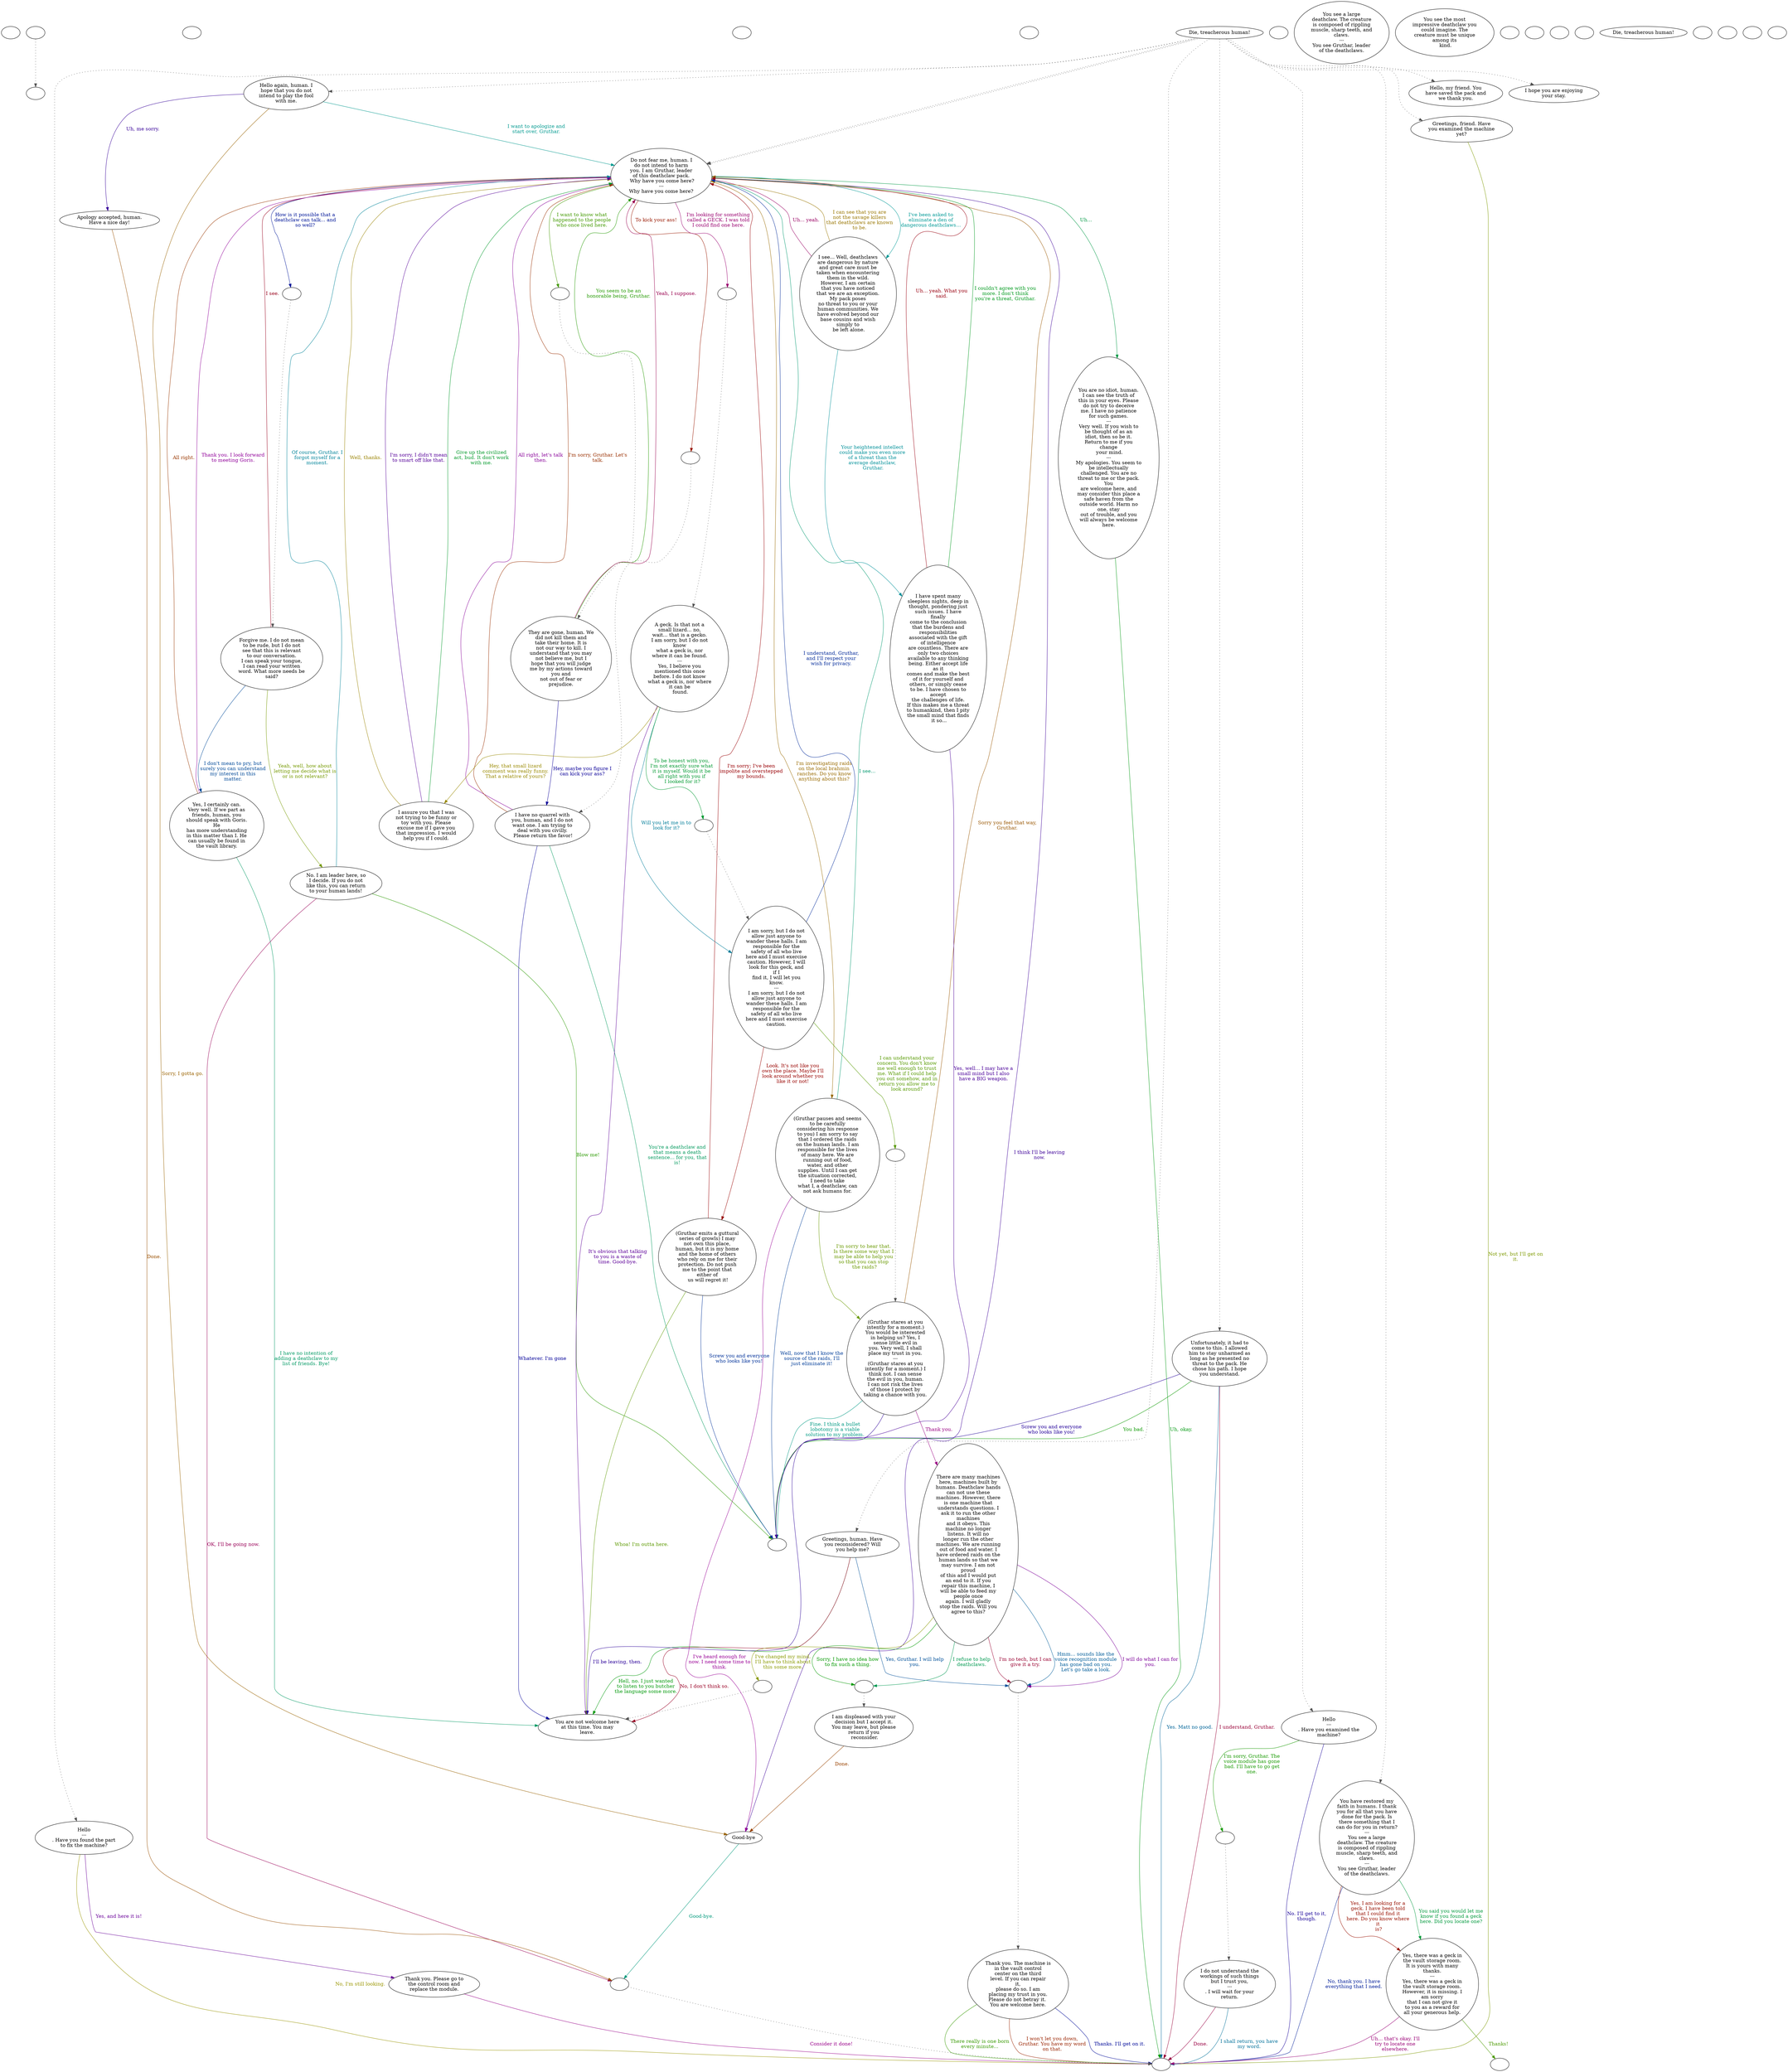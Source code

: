 digraph ocgrutha {
  "checkPartyMembersNearDoor" [style=filled       fillcolor="#FFFFFF"       color="#000000"]
  "checkPartyMembersNearDoor" [label=""]
  "old_pickup_p_proc" [style=filled       fillcolor="#FFFFFF"       color="#000000"]
  "old_pickup_p_proc" [label=""]
  "pickup_p_proc" [style=filled       fillcolor="#FFFFFF"       color="#000000"]
  "pickup_p_proc" -> "old_pickup_p_proc" [style=dotted color="#555555"]
  "pickup_p_proc" [label=""]
  "getTimeBit" [style=filled       fillcolor="#FFFFFF"       color="#000000"]
  "getTimeBit" [label=""]
  "start" [style=filled       fillcolor="#FFFFFF"       color="#000000"]
  "start" [label=""]
  "critter_p_proc" [style=filled       fillcolor="#FFFFFF"       color="#000000"]
  "critter_p_proc" [label=""]
  "talk_p_proc" [style=filled       fillcolor="#FFFFFF"       color="#000000"]
  "talk_p_proc" -> "Node034" [style=dotted color="#555555"]
  "talk_p_proc" -> "Node001" [style=dotted color="#555555"]
  "talk_p_proc" -> "Node015" [style=dotted color="#555555"]
  "talk_p_proc" -> "Node017" [style=dotted color="#555555"]
  "talk_p_proc" -> "Node018" [style=dotted color="#555555"]
  "talk_p_proc" -> "Node020" [style=dotted color="#555555"]
  "talk_p_proc" -> "Node021" [style=dotted color="#555555"]
  "talk_p_proc" -> "Node022" [style=dotted color="#555555"]
  "talk_p_proc" -> "Node023" [style=dotted color="#555555"]
  "talk_p_proc" -> "Node033" [style=dotted color="#555555"]
  "talk_p_proc" -> "Node001" [style=dotted color="#555555"]
  "talk_p_proc" [label="Die, treacherous human!"]
  "destroy_p_proc" [style=filled       fillcolor="#FFFFFF"       color="#000000"]
  "destroy_p_proc" [label=""]
  "look_at_p_proc" [style=filled       fillcolor="#FFFFFF"       color="#000000"]
  "look_at_p_proc" [label="You see a large\ndeathclaw. The creature\nis composed of rippling\nmuscle, sharp teeth, and\nclaws.\n---\nYou see Gruthar, leader\nof the deathclaws."]
  "description_p_proc" [style=filled       fillcolor="#FFFFFF"       color="#000000"]
  "description_p_proc" [label="You see the most\nimpressive deathclaw you\ncould imagine. The\ncreature must be unique\namong its\n kind."]
  "use_skill_on_p_proc" [style=filled       fillcolor="#FFFFFF"       color="#000000"]
  "use_skill_on_p_proc" [label=""]
  "damage_p_proc" [style=filled       fillcolor="#FFFFFF"       color="#000000"]
  "damage_p_proc" [label=""]
  "map_enter_p_proc" [style=filled       fillcolor="#FFFFFF"       color="#000000"]
  "map_enter_p_proc" [label=""]
  "push_p_proc" [style=filled       fillcolor="#FFFFFF"       color="#000000"]
  "push_p_proc" [label=""]
  "Node998" [style=filled       fillcolor="#FFFFFF"       color="#000000"]
  "Node998" [label=""]
  "Node999" [style=filled       fillcolor="#FFFFFF"       color="#000000"]
  "Node999" [label=""]
  "Node001" [style=filled       fillcolor="#FFFFFF"       color="#000000"]
  "Node001" [label="Do not fear me, human. I\ndo not intend to harm\nyou. I am Gruthar, leader\nof this deathclaw pack.\n Why have you come here?\n---\nWhy have you come here?"]
  "Node001" -> "Node002" [label="Uh..." color="#009944" fontcolor="#009944"]
  "Node001" -> "Node025a" [label="To kick your ass!" color="#991700" fontcolor="#991700"]
  "Node001" -> "Node003a" [label="How is it possible that a\ndeathclaw can talk... and\nso well?" color="#001699" fontcolor="#001699"]
  "Node001" -> "Node005a" [label="I want to know what\nhappened to the people\nwho once lived here." color="#429900" fontcolor="#429900"]
  "Node001" -> "Node006a" [label="I'm looking for something\ncalled a GECK. I was told\nI could find one here." color="#99006F" fontcolor="#99006F"]
  "Node001" -> "Node011" [label="I've been asked to\neliminate a den of\ndangerous deathclaws..." color="#009996" fontcolor="#009996"]
  "Node001" -> "Node013" [label="I'm investigating raids\non the local brahmin\nranches. Do you know\nanything about this?" color="#996A00" fontcolor="#996A00"]
  "Node001" -> "Node031" [label="I think I'll be leaving\nnow." color="#3D0099" fontcolor="#3D0099"]
  "Node002" [style=filled       fillcolor="#FFFFFF"       color="#000000"]
  "Node002" [label="You are no idiot, human.\nI can see the truth of\nthis in your eyes. Please\ndo not try to deceive\nme. I have no patience\nfor such games.\n---\nVery well. If you wish to\nbe thought of as an\nidiot, then so be it.\nReturn to me if you\nchange\n your mind.\n---\nMy apologies. You seem to\nbe intellectually\nchallenged. You are no\nthreat to me or the pack.\nYou\nare welcome here, and\nmay consider this place a\nsafe haven from the\noutside world. Harm no\none, stay\nout of trouble, and you\nwill always be welcome\nhere."]
  "Node002" -> "Node999" [label="Uh, okay." color="#009910" fontcolor="#009910"]
  "Node003" [style=filled       fillcolor="#FFFFFF"       color="#000000"]
  "Node003" [label="Forgive me. I do not mean\nto be rude, but I do not\nsee that this is relevant\nto our conversation.\nI can speak your tongue,\nI can read your written\nword. What more needs be\nsaid?"]
  "Node003" -> "Node001" [label="I see." color="#99001C" fontcolor="#99001C"]
  "Node003" -> "Node004" [label="I don't mean to pry, but\nsurely you can understand\nmy interest in this\nmatter." color="#004999" fontcolor="#004999"]
  "Node003" -> "Node026" [label="Yeah, well, how about\nletting me decide what is\nor is not relevant?" color="#759900" fontcolor="#759900"]
  "Node004" [style=filled       fillcolor="#FFFFFF"       color="#000000"]
  "Node004" [label="Yes, I certainly can.\nVery well. If we part as\nfriends, human, you\nshould speak with Goris.\nHe\nhas more understanding\nin this matter than I. He\ncan usually be found in\nthe vault library."]
  "Node004" -> "Node001" [label="Thank you. I look forward\nto meeting Goris." color="#900099" fontcolor="#900099"]
  "Node004" -> "Node030" [label="I have no intention of\nadding a deathclaw to my\nlist of friends. Bye!" color="#009963" fontcolor="#009963"]
  "Node004" -> "Node001" [label="All right." color="#993700" fontcolor="#993700"]
  "Node005" [style=filled       fillcolor="#FFFFFF"       color="#000000"]
  "Node005" [label="They are gone, human. We\ndid not kill them and\ntake their home. It is\nnot our way to kill. I\nunderstand that you may\nnot believe me, but I\nhope that you will judge\nme by my actions toward\nyou and\nnot out of fear or\nprejudice."]
  "Node005" -> "Node025" [label="Hey, maybe you figure I\ncan kick your ass?" color="#0A0099" fontcolor="#0A0099"]
  "Node005" -> "Node001" [label="You seem to be an\nhonorable being, Gruthar." color="#239900" fontcolor="#239900"]
  "Node005" -> "Node001" [label="Yeah, I suppose." color="#99004F" fontcolor="#99004F"]
  "Node006" [style=filled       fillcolor="#FFFFFF"       color="#000000"]
  "Node006" [label="A geck. Is that not a\nsmall lizard... no,\nwait... that is a gecko.\nI am sorry, but I do not\nknow\nwhat a geck is, nor\nwhere it can be found.\n---\nYes, I believe you\nmentioned this once\nbefore. I do not know\nwhat a geck is, nor where\nit can be\n found."]
  "Node006" -> "Node007" [label="Will you let me in to\nlook for it?" color="#007C99" fontcolor="#007C99"]
  "Node006" -> "Node027" [label="Hey, that small lizard\ncomment was really funny.\nThat a relative of yours?" color="#998900" fontcolor="#998900"]
  "Node006" -> "Node030" [label="It's obvious that talking\nto you is a waste of\ntime. Good-bye." color="#5D0099" fontcolor="#5D0099"]
  "Node006" -> "Node007a" [label="To be honest with you,\nI'm not exactly sure what\nit is myself. Would it be\nall right with you if\n I looked for it?" color="#009930" fontcolor="#009930"]
  "Node007" [style=filled       fillcolor="#FFFFFF"       color="#000000"]
  "Node007" [label="I am sorry, but I do not\nallow just anyone to\nwander these halls. I am\nresponsible for the\nsafety of all who live\nhere and I must exercise\ncaution. However, I will\nlook for this geck, and\nif I\nfind it, I will let you\nknow.\n---\nI am sorry, but I do not\nallow just anyone to\nwander these halls. I am\nresponsible for the\nsafety of all who live\nhere and I must exercise\ncaution."]
  "Node007" -> "Node028" [label="Look. It's not like you\nown the place. Maybe I'll\nlook around whether you\nlike it or not!" color="#990300" fontcolor="#990300"]
  "Node007" -> "Node001" [label="I understand, Gruthar,\nand I'll respect your\nwish for privacy." color="#002999" fontcolor="#002999"]
  "Node007" -> "Node008a" [label="I can understand your\nconcern. You don't know\nme well enough to trust\nme. What if I could help\nyou out somehow, and in\nreturn you allow me to\nlook around?" color="#569900" fontcolor="#569900"]
  "Node008" [style=filled       fillcolor="#FFFFFF"       color="#000000"]
  "Node008" [label="(Gruthar stares at you\nintently for a moment.)\nYou would be interested\nin helping us? Yes, I\nsense little evil in\nyou. Very well, I shall\nplace my trust in you.\n---\n(Gruthar stares at you\nintently for a moment.) I\nthink not. I can sense\nthe evil in you, human.\nI can not risk the lives\nof those I protect by\ntaking a chance with you."]
  "Node008" -> "Node009" [label="Thank you." color="#990082" fontcolor="#990082"]
  "Node008" -> "Node998" [label="Fine. I think a bullet\nlobotomy is a viable\nsolution to my problem." color="#009983" fontcolor="#009983"]
  "Node008" -> "Node001" [label="Sorry you feel that way,\nGruthar." color="#995600" fontcolor="#995600"]
  "Node008" -> "Node030" [label="I'll be leaving, then." color="#2A0099" fontcolor="#2A0099"]
  "Node009" [style=filled       fillcolor="#FFFFFF"       color="#000000"]
  "Node009" [label="There are many machines\nhere, machines built by\nhumans. Deathclaw hands\ncan not use these\nmachines. However, there\nis one machine that\nunderstands questions. I\nask it to run the other\nmachines\nand it obeys. This\nmachine no longer\nlistens. It will no\nlonger run the other\nmachines. We are running\nout of food and water. I\nhave ordered raids on the\nhuman lands so that we\nmay survive. I am not\nproud\nof this and I would put\nan end to it. If you\nrepair this machine, I\nwill be able to feed my\npeople once\nagain. I will gladly\nstop the raids. Will you\nagree to this?"]
  "Node009" -> "Node014a" [label="Sorry, I have no idea how\nto fix such a thing." color="#039900" fontcolor="#039900"]
  "Node009" -> "Node010a" [label="I'm no tech, but I can\ngive it a try." color="#990030" fontcolor="#990030"]
  "Node009" -> "Node010a" [label="Hmm... sounds like the\nvoice recognition module\nhas gone bad on you.\nLet's go take a look." color="#005C99" fontcolor="#005C99"]
  "Node009" -> "Node031a" [label="I've changed my mind.\nI'll have to think about\nthis some more." color="#899900" fontcolor="#899900"]
  "Node009" -> "Node010a" [label="I will do what I can for\nyou." color="#7C0099" fontcolor="#7C0099"]
  "Node009" -> "Node014a" [label="I refuse to help\ndeathclaws." color="#009950" fontcolor="#009950"]
  "Node010" [style=filled       fillcolor="#FFFFFF"       color="#000000"]
  "Node010" [label="Thank you. The machine is\nin the vault control\ncenter on the third\nlevel. If you can repair\nit,\nplease do so. I am\nplacing my trust in you.\nPlease do not betray it. \nYou are welcome here."]
  "Node010" -> "Node999" [label="I won't let you down,\nGruthar. You have my word\non that." color="#992300" fontcolor="#992300"]
  "Node010" -> "Node999" [label="Thanks. I'll get on it." color="#000A99" fontcolor="#000A99"]
  "Node010" -> "Node999" [label="There really is one born\nevery minute..." color="#369900" fontcolor="#369900"]
  "Node011" [style=filled       fillcolor="#FFFFFF"       color="#000000"]
  "Node011" [label="I see... Well, deathclaws\nare dangerous by nature\nand great care must be\ntaken when encountering\nthem in the wild.\nHowever, I am certain\nthat you have noticed\nthat we are an exception.\nMy pack poses\nno threat to you or your\nhuman communities. We\nhave evolved beyond our\nbase cousins and wish\nsimply to\n be left alone."]
  "Node011" -> "Node001" [label="Uh... yeah." color="#990063" fontcolor="#990063"]
  "Node011" -> "Node012" [label="Your heightened intellect\ncould make you even more\nof a threat than the\naverage deathclaw,\n Gruthar." color="#009099" fontcolor="#009099"]
  "Node011" -> "Node001" [label="I can see that you are\nnot the savage killers\nthat deathclaws are known\nto be." color="#997600" fontcolor="#997600"]
  "Node012" [style=filled       fillcolor="#FFFFFF"       color="#000000"]
  "Node012" [label="I have spent many\nsleepless nights, deep in\nthought, pondering just\nsuch issues. I have\nfinally\ncome to the conclusion\nthat the burdens and\nresponsibilities\nassociated with the gift\nof intelligence\nare countless. There are\nonly two choices\navailable to any thinking\nbeing. Either accept life\nas it\ncomes and make the best\nof it for yourself and\nothers, or simply cease\nto be. I have chosen to\naccept\nthe challenges of life.\nIf this makes me a threat\nto humankind, then I pity\nthe small mind that finds\n it so..."]
  "Node012" -> "Node998" [label="Yes, well... I may have a\nsmall mind but I also\nhave a BIG weapon." color="#490099" fontcolor="#490099"]
  "Node012" -> "Node001" [label="I couldn't agree with you\nmore. I don't think\nyou're a threat, Gruthar." color="#00991D" fontcolor="#00991D"]
  "Node012" -> "Node001" [label="Uh... yeah. What you\nsaid." color="#990010" fontcolor="#990010"]
  "Node013" [style=filled       fillcolor="#FFFFFF"       color="#000000"]
  "Node013" [label="(Gruthar pauses and seems\nto be carefully\nconsidering his response\nto you) I am sorry to say\nthat I ordered the raids\non the human lands. I am\nresponsible for the lives\nof many here. We are\nrunning out of food,\nwater, and other\nsupplies. Until I can get\nthe situation corrected,\nI need to take\nwhat I, a deathclaw, can\nnot ask humans for."]
  "Node013" -> "Node998" [label="Well, now that I know the\nsource of the raids, I'll\njust eliminate it!" color="#003D99" fontcolor="#003D99"]
  "Node013" -> "Node008" [label="I'm sorry to hear that.\nIs there some way that I\nmay be able to help you\nso that you can stop\n the raids?" color="#699900" fontcolor="#699900"]
  "Node013" -> "Node031" [label="I've heard enough for\nnow. I need some time to\nthink." color="#990096" fontcolor="#990096"]
  "Node013" -> "Node001" [label="I see..." color="#00996F" fontcolor="#00996F"]
  "Node014" [style=filled       fillcolor="#FFFFFF"       color="#000000"]
  "Node014" [label="I am displeased with your\ndecision but I accept it.\nYou may leave, but please\nreturn if you\n reconsider."]
  "Node014" -> "Node031" [label="Done." color="#994300" fontcolor="#994300"]
  "Node015" [style=filled       fillcolor="#FFFFFF"       color="#000000"]
  "Node015" [label="Hello\n---\n. Have you examined the\nmachine?"]
  "Node015" -> "Node999" [label="No. I'll get to it,\nthough." color="#160099" fontcolor="#160099"]
  "Node015" -> "Node016a" [label="I'm sorry, Gruthar. The\nvoice module has gone\nbad. I'll have to go get\none." color="#179900" fontcolor="#179900"]
  "Node016" [style=filled       fillcolor="#FFFFFF"       color="#000000"]
  "Node016" [label="I do not understand the\nworkings of such things\nbut I trust you,\n---\n. I will wait for your\nreturn."]
  "Node016" -> "Node999" [label="Done." color="#990043" fontcolor="#990043"]
  "Node016" -> "Node999" [label="I shall return, you have\nmy word." color="#007099" fontcolor="#007099"]
  "Node017" [style=filled       fillcolor="#FFFFFF"       color="#000000"]
  "Node017" [label="Hello\n---\n. Have you found the part\nto fix the machine?"]
  "Node017" -> "Node999" [label="No, I'm still looking." color="#999500" fontcolor="#999500"]
  "Node017" -> "Node029" [label="Yes, and here it is!" color="#690099" fontcolor="#690099"]
  "Node018" [style=filled       fillcolor="#FFFFFF"       color="#000000"]
  "Node018" [label="You have restored my\nfaith in humans. I thank\nyou for all that you have\ndone for the pack. Is\nthere something that I\ncan do for you in return?\n---\nYou see a large\ndeathclaw. The creature\nis composed of rippling\nmuscle, sharp teeth, and\nclaws.\n---\nYou see Gruthar, leader\nof the deathclaws."]
  "Node018" -> "Node019" [label="You said you would let me\nknow if you found a geck\nhere. Did you locate one?" color="#00993C" fontcolor="#00993C"]
  "Node018" -> "Node019" [label="Yes, I am looking for a\ngeck. I have been told\nthat I could find it\nhere. Do you know where\nit\n is?" color="#991000" fontcolor="#991000"]
  "Node018" -> "Node999" [label="No, thank you. I have\neverything that I need." color="#001D99" fontcolor="#001D99"]
  "Node019" [style=filled       fillcolor="#FFFFFF"       color="#000000"]
  "Node019" [label="Yes, there was a geck in\nthe vault storage room.\nIt is yours with many\nthanks.\n---\nYes, there was a geck in\nthe vault storage room.\nHowever, it is missing. I\nam sorry\nthat I can not give it\nto you as a reward for\nall your generous help."]
  "Node019" -> "Node999a" [label="Thanks!" color="#4A9900" fontcolor="#4A9900"]
  "Node019" -> "Node999" [label="Uh... that's okay. I'll\ntry to locate one\nelsewhere." color="#990076" fontcolor="#990076"]
  "Node020" [style=filled       fillcolor="#FFFFFF"       color="#000000"]
  "Node020" [label="Hello again, human. I\nhope that you do not\nintend to play the fool\nwith me."]
  "Node020" -> "Node001" [label="I want to apologize and\nstart over, Gruthar." color="#00998F" fontcolor="#00998F"]
  "Node020" -> "Node031" [label="Sorry, I gotta go." color="#996200" fontcolor="#996200"]
  "Node020" -> "Node032" [label="Uh, me sorry." color="#360099" fontcolor="#360099"]
  "Node021" [style=filled       fillcolor="#FFFFFF"       color="#000000"]
  "Node021" [label="Greetings, human. Have\nyou reconsidered? Will\nyou help me?"]
  "Node021" -> "Node030" [label="Hell, no. I just wanted\nto listen to you butcher\nthe language some more." color="#009909" fontcolor="#009909"]
  "Node021" -> "Node030" [label="No, I don't think so." color="#990024" fontcolor="#990024"]
  "Node021" -> "Node010a" [label="Yes, Gruthar. I will help\nyou." color="#005099" fontcolor="#005099"]
  "Node022" [style=filled       fillcolor="#FFFFFF"       color="#000000"]
  "Node022" [label="Greetings, friend. Have\nyou examined the machine\nyet?"]
  "Node022" -> "Node999" [label="Not yet, but I'll get on\nit." color="#7D9900" fontcolor="#7D9900"]
  "Node023" [style=filled       fillcolor="#FFFFFF"       color="#000000"]
  "Node023" [label="Hello, my friend. You\nhave saved the pack and\nwe thank you."]
  "Node024" [style=filled       fillcolor="#FFFFFF"       color="#000000"]
  "Node024" [label="Die, treacherous human!"]
  "Node025" [style=filled       fillcolor="#FFFFFF"       color="#000000"]
  "Node025" [label="I have no quarrel with\nyou, human, and I do not\nwant one. I am trying to\ndeal with you civilly.\n Please return the favor!"]
  "Node025" -> "Node001" [label="All right, let's talk\nthen." color="#880099" fontcolor="#880099"]
  "Node025" -> "Node998" [label="You're a deathclaw and\nthat means a death\nsentence... for you, that\nis!" color="#00995C" fontcolor="#00995C"]
  "Node025" -> "Node001" [label="I'm sorry, Gruthar. Let's\ntalk." color="#992F00" fontcolor="#992F00"]
  "Node025" -> "Node030" [label="Whatever. I'm gone" color="#020099" fontcolor="#020099"]
  "Node026" [style=filled       fillcolor="#FFFFFF"       color="#000000"]
  "Node026" [label="No. I am leader here, so\nI decide. If you do not\nlike this, you can return\nto your human lands!"]
  "Node026" -> "Node998" [label="Blow me!" color="#2A9900" fontcolor="#2A9900"]
  "Node026" -> "NodeTeleport" [label="OK, I'll be going now." color="#990057" fontcolor="#990057"]
  "Node026" -> "Node001" [label="Of course, Gruthar. I\nforgot myself for a\nmoment." color="#008399" fontcolor="#008399"]
  "Node027" [style=filled       fillcolor="#FFFFFF"       color="#000000"]
  "Node027" [label="I assure you that I was\nnot trying to be funny or\ntoy with you. Please\nexcuse me if I gave you\nthat impression. I would\nhelp you if I could."]
  "Node027" -> "Node001" [label="Well, thanks." color="#998200" fontcolor="#998200"]
  "Node027" -> "Node001" [label="I'm sorry, I didn't mean\nto smart off like that." color="#550099" fontcolor="#550099"]
  "Node027" -> "Node001" [label="Give up the civilized\nact, bud. It don't work\nwith me." color="#009929" fontcolor="#009929"]
  "Node028" [style=filled       fillcolor="#FFFFFF"       color="#000000"]
  "Node028" [label="(Gruthar emits a guttural\nseries of growls) I may\nnot own this place,\nhuman, but it is my home\nand the home of others\nwho rely on me for their\nprotection. Do not push\nme to the point that\neither of\n us will regret it!"]
  "Node028" -> "Node001" [label="I'm sorry; I've been\nimpolite and overstepped\nmy bounds." color="#990004" fontcolor="#990004"]
  "Node028" -> "Node998" [label="Screw you and everyone\nwho looks like you!" color="#003199" fontcolor="#003199"]
  "Node028" -> "Node030" [label="Whoa! I'm outta here." color="#5D9900" fontcolor="#5D9900"]
  "Node029" [style=filled       fillcolor="#FFFFFF"       color="#000000"]
  "Node029" [label="Thank you. Please go to\nthe control room and\nreplace the module."]
  "Node029" -> "Node999" [label="Consider it done!" color="#99008A" fontcolor="#99008A"]
  "Node030" [style=filled       fillcolor="#FFFFFF"       color="#000000"]
  "Node030" [label="You are not welcome here\nat this time. You may\nleave."]
  "Node031" [style=filled       fillcolor="#FFFFFF"       color="#000000"]
  "Node031" [label="Good-bye"]
  "Node031" -> "NodeTeleport" [label="Good-bye." color="#00997B" fontcolor="#00997B"]
  "Node032" [style=filled       fillcolor="#FFFFFF"       color="#000000"]
  "Node032" [label="Apology accepted, human.\nHave a nice day!"]
  "Node032" -> "NodeTeleport" [label="Done." color="#994F00" fontcolor="#994F00"]
  "Node033" [style=filled       fillcolor="#FFFFFF"       color="#000000"]
  "Node033" [label="I hope you are enjoying\nyour stay."]
  "Node034" [style=filled       fillcolor="#FFFFFF"       color="#000000"]
  "Node034" [label="Unfortunately, it had to\ncome to this. I allowed\nhim to stay unharmed as\nlong as he presented no\nthreat to the pack. He\nchose his path. I hope\nyou understand."]
  "Node034" -> "Node998" [label="Screw you and everyone\nwho looks like you!" color="#220099" fontcolor="#220099"]
  "Node034" -> "Node998" [label="You bad." color="#0B9900" fontcolor="#0B9900"]
  "Node034" -> "Node999" [label="I understand, Gruthar." color="#990037" fontcolor="#990037"]
  "Node034" -> "Node999" [label="Yes. Matt no good." color="#006499" fontcolor="#006499"]
  "checkGeck" [style=filled       fillcolor="#FFFFFF"       color="#000000"]
  "checkGeck" [label=""]
  "timed_event_p_proc" [style=filled       fillcolor="#FFFFFF"       color="#000000"]
  "timed_event_p_proc" [label=""]
  "combat_p_proc" [style=filled       fillcolor="#FFFFFF"       color="#000000"]
  "combat_p_proc" [label=""]
  "checkFunction" [style=filled       fillcolor="#FFFFFF"       color="#000000"]
  "checkFunction" [label=""]
  "NodeTeleport" [style=filled       fillcolor="#FFFFFF"       color="#000000"]
  "NodeTeleport" -> "Node999" [style=dotted color="#555555"]
  "NodeTeleport" [label=""]
  "Node025a" [style=filled       fillcolor="#FFFFFF"       color="#000000"]
  "Node025a" -> "Node025" [style=dotted color="#555555"]
  "Node025a" [label=""]
  "Node003a" [style=filled       fillcolor="#FFFFFF"       color="#000000"]
  "Node003a" -> "Node003" [style=dotted color="#555555"]
  "Node003a" [label=""]
  "Node005a" [style=filled       fillcolor="#FFFFFF"       color="#000000"]
  "Node005a" -> "Node005" [style=dotted color="#555555"]
  "Node005a" [label=""]
  "Node006a" [style=filled       fillcolor="#FFFFFF"       color="#000000"]
  "Node006a" -> "Node006" [style=dotted color="#555555"]
  "Node006a" [label=""]
  "Node007a" [style=filled       fillcolor="#FFFFFF"       color="#000000"]
  "Node007a" -> "Node007" [style=dotted color="#555555"]
  "Node007a" [label=""]
  "Node008a" [style=filled       fillcolor="#FFFFFF"       color="#000000"]
  "Node008a" -> "Node008" [style=dotted color="#555555"]
  "Node008a" [label=""]
  "Node014a" [style=filled       fillcolor="#FFFFFF"       color="#000000"]
  "Node014a" -> "Node014" [style=dotted color="#555555"]
  "Node014a" [label=""]
  "Node010a" [style=filled       fillcolor="#FFFFFF"       color="#000000"]
  "Node010a" -> "Node010" [style=dotted color="#555555"]
  "Node010a" [label=""]
  "Node031a" [style=filled       fillcolor="#FFFFFF"       color="#000000"]
  "Node031a" -> "Node030" [style=dotted color="#555555"]
  "Node031a" [label=""]
  "Node016a" [style=filled       fillcolor="#FFFFFF"       color="#000000"]
  "Node016a" -> "Node016" [style=dotted color="#555555"]
  "Node016a" [label=""]
  "Node999a" [style=filled       fillcolor="#FFFFFF"       color="#000000"]
  "Node999a" [label=""]
}